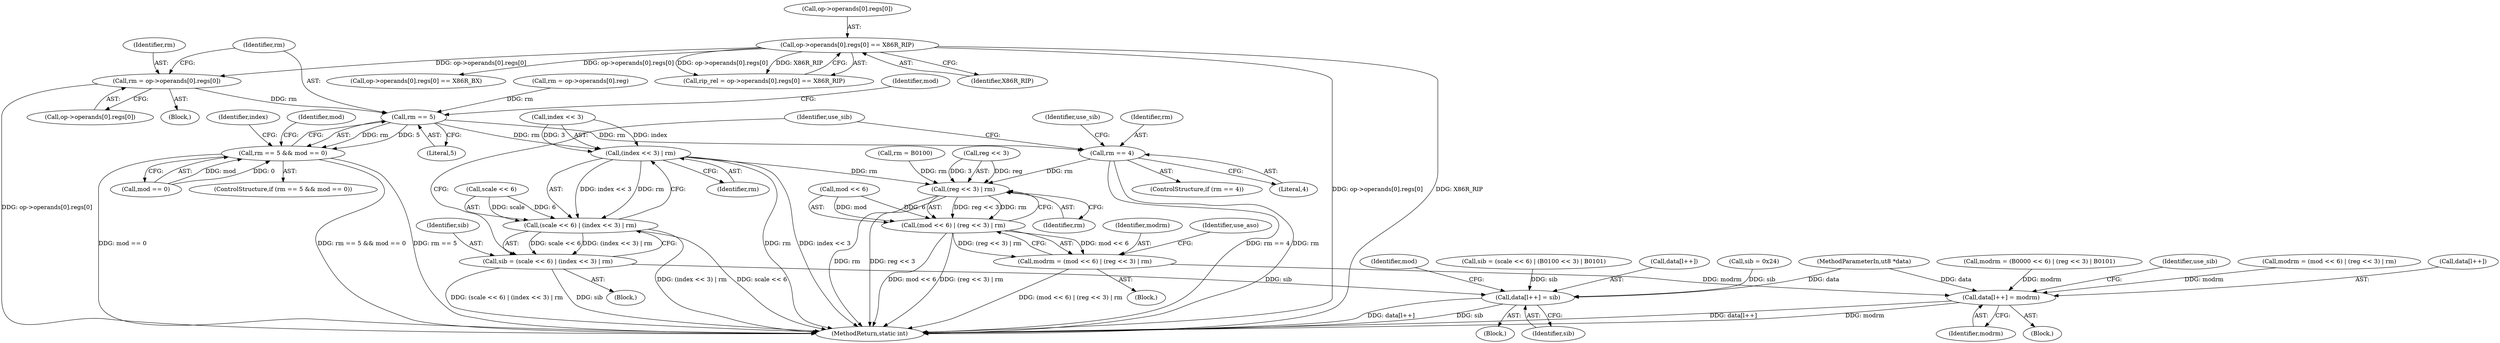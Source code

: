 digraph "0_radare2_f17bfd9f1da05f30f23a4dd05e9d2363e1406948@API" {
"1000982" [label="(Call,rm = op->operands[0].regs[0])"];
"1000629" [label="(Call,op->operands[0].regs[0] == X86R_RIP)"];
"1000995" [label="(Call,rm == 5)"];
"1000994" [label="(Call,rm == 5 && mod == 0)"];
"1001045" [label="(Call,(index << 3) | rm)"];
"1001041" [label="(Call,(scale << 6) | (index << 3) | rm)"];
"1001039" [label="(Call,sib = (scale << 6) | (index << 3) | rm)"];
"1001148" [label="(Call,data[l++] = sib)"];
"1001101" [label="(Call,(reg << 3) | rm)"];
"1001097" [label="(Call,(mod << 6) | (reg << 3) | rm)"];
"1001095" [label="(Call,modrm = (mod << 6) | (reg << 3) | rm)"];
"1001139" [label="(Call,data[l++] = modrm)"];
"1001052" [label="(Call,rm == 4)"];
"1001140" [label="(Call,data[l++])"];
"1000983" [label="(Identifier,rm)"];
"1001065" [label="(Call,rm = B0100)"];
"1003216" [label="(MethodReturn,static int)"];
"1001059" [label="(Call,sib = 0x24)"];
"1000971" [label="(Call,rm = op->operands[0].reg)"];
"1000741" [label="(Call,op->operands[0].regs[0] == X86R_BX)"];
"1001147" [label="(Block,)"];
"1000998" [label="(Call,mod == 0)"];
"1001057" [label="(Identifier,use_sib)"];
"1001003" [label="(Identifier,mod)"];
"1001007" [label="(Identifier,index)"];
"1000627" [label="(Call,rip_rel = op->operands[0].regs[0] == X86R_RIP)"];
"1001098" [label="(Call,mod << 6)"];
"1000629" [label="(Call,op->operands[0].regs[0] == X86R_RIP)"];
"1001105" [label="(Identifier,rm)"];
"1001144" [label="(Identifier,modrm)"];
"1001096" [label="(Identifier,modrm)"];
"1001071" [label="(Call,modrm = (B0000 << 6) | (reg << 3) | B0101)"];
"1000104" [label="(MethodParameterIn,ut8 *data)"];
"1001040" [label="(Identifier,sib)"];
"1001094" [label="(Block,)"];
"1001053" [label="(Identifier,rm)"];
"1001146" [label="(Identifier,use_sib)"];
"1001156" [label="(Identifier,mod)"];
"1000995" [label="(Call,rm == 5)"];
"1000949" [label="(Call,modrm = (mod << 6) | (reg << 3) | rm)"];
"1000984" [label="(Call,op->operands[0].regs[0])"];
"1001052" [label="(Call,rm == 4)"];
"1001045" [label="(Call,(index << 3) | rm)"];
"1001049" [label="(Identifier,rm)"];
"1000996" [label="(Identifier,rm)"];
"1001101" [label="(Call,(reg << 3) | rm)"];
"1001139" [label="(Call,data[l++] = modrm)"];
"1001039" [label="(Call,sib = (scale << 6) | (index << 3) | rm)"];
"1000506" [label="(Block,)"];
"1000630" [label="(Call,op->operands[0].regs[0])"];
"1001051" [label="(ControlStructure,if (rm == 4))"];
"1000999" [label="(Identifier,mod)"];
"1001097" [label="(Call,(mod << 6) | (reg << 3) | rm)"];
"1000982" [label="(Call,rm = op->operands[0].regs[0])"];
"1001041" [label="(Call,(scale << 6) | (index << 3) | rm)"];
"1000993" [label="(ControlStructure,if (rm == 5 && mod == 0))"];
"1001082" [label="(Call,sib = (scale << 6) | (B0100 << 3) | B0101)"];
"1001063" [label="(Identifier,use_sib)"];
"1000639" [label="(Identifier,X86R_RIP)"];
"1001107" [label="(Identifier,use_aso)"];
"1001054" [label="(Literal,4)"];
"1001153" [label="(Identifier,sib)"];
"1001035" [label="(Block,)"];
"1000994" [label="(Call,rm == 5 && mod == 0)"];
"1001102" [label="(Call,reg << 3)"];
"1000997" [label="(Literal,5)"];
"1001148" [label="(Call,data[l++] = sib)"];
"1001149" [label="(Call,data[l++])"];
"1001042" [label="(Call,scale << 6)"];
"1001046" [label="(Call,index << 3)"];
"1001095" [label="(Call,modrm = (mod << 6) | (reg << 3) | rm)"];
"1000981" [label="(Block,)"];
"1000982" -> "1000981"  [label="AST: "];
"1000982" -> "1000984"  [label="CFG: "];
"1000983" -> "1000982"  [label="AST: "];
"1000984" -> "1000982"  [label="AST: "];
"1000996" -> "1000982"  [label="CFG: "];
"1000982" -> "1003216"  [label="DDG: op->operands[0].regs[0]"];
"1000629" -> "1000982"  [label="DDG: op->operands[0].regs[0]"];
"1000982" -> "1000995"  [label="DDG: rm"];
"1000629" -> "1000627"  [label="AST: "];
"1000629" -> "1000639"  [label="CFG: "];
"1000630" -> "1000629"  [label="AST: "];
"1000639" -> "1000629"  [label="AST: "];
"1000627" -> "1000629"  [label="CFG: "];
"1000629" -> "1003216"  [label="DDG: op->operands[0].regs[0]"];
"1000629" -> "1003216"  [label="DDG: X86R_RIP"];
"1000629" -> "1000627"  [label="DDG: op->operands[0].regs[0]"];
"1000629" -> "1000627"  [label="DDG: X86R_RIP"];
"1000629" -> "1000741"  [label="DDG: op->operands[0].regs[0]"];
"1000995" -> "1000994"  [label="AST: "];
"1000995" -> "1000997"  [label="CFG: "];
"1000996" -> "1000995"  [label="AST: "];
"1000997" -> "1000995"  [label="AST: "];
"1000999" -> "1000995"  [label="CFG: "];
"1000994" -> "1000995"  [label="CFG: "];
"1000995" -> "1000994"  [label="DDG: rm"];
"1000995" -> "1000994"  [label="DDG: 5"];
"1000971" -> "1000995"  [label="DDG: rm"];
"1000995" -> "1001045"  [label="DDG: rm"];
"1000995" -> "1001052"  [label="DDG: rm"];
"1000994" -> "1000993"  [label="AST: "];
"1000994" -> "1000998"  [label="CFG: "];
"1000998" -> "1000994"  [label="AST: "];
"1001003" -> "1000994"  [label="CFG: "];
"1001007" -> "1000994"  [label="CFG: "];
"1000994" -> "1003216"  [label="DDG: mod == 0"];
"1000994" -> "1003216"  [label="DDG: rm == 5 && mod == 0"];
"1000994" -> "1003216"  [label="DDG: rm == 5"];
"1000998" -> "1000994"  [label="DDG: mod"];
"1000998" -> "1000994"  [label="DDG: 0"];
"1001045" -> "1001041"  [label="AST: "];
"1001045" -> "1001049"  [label="CFG: "];
"1001046" -> "1001045"  [label="AST: "];
"1001049" -> "1001045"  [label="AST: "];
"1001041" -> "1001045"  [label="CFG: "];
"1001045" -> "1003216"  [label="DDG: rm"];
"1001045" -> "1003216"  [label="DDG: index << 3"];
"1001045" -> "1001041"  [label="DDG: index << 3"];
"1001045" -> "1001041"  [label="DDG: rm"];
"1001046" -> "1001045"  [label="DDG: index"];
"1001046" -> "1001045"  [label="DDG: 3"];
"1001045" -> "1001101"  [label="DDG: rm"];
"1001041" -> "1001039"  [label="AST: "];
"1001042" -> "1001041"  [label="AST: "];
"1001039" -> "1001041"  [label="CFG: "];
"1001041" -> "1003216"  [label="DDG: (index << 3) | rm"];
"1001041" -> "1003216"  [label="DDG: scale << 6"];
"1001041" -> "1001039"  [label="DDG: scale << 6"];
"1001041" -> "1001039"  [label="DDG: (index << 3) | rm"];
"1001042" -> "1001041"  [label="DDG: scale"];
"1001042" -> "1001041"  [label="DDG: 6"];
"1001039" -> "1001035"  [label="AST: "];
"1001040" -> "1001039"  [label="AST: "];
"1001063" -> "1001039"  [label="CFG: "];
"1001039" -> "1003216"  [label="DDG: (scale << 6) | (index << 3) | rm"];
"1001039" -> "1003216"  [label="DDG: sib"];
"1001039" -> "1001148"  [label="DDG: sib"];
"1001148" -> "1001147"  [label="AST: "];
"1001148" -> "1001153"  [label="CFG: "];
"1001149" -> "1001148"  [label="AST: "];
"1001153" -> "1001148"  [label="AST: "];
"1001156" -> "1001148"  [label="CFG: "];
"1001148" -> "1003216"  [label="DDG: sib"];
"1001148" -> "1003216"  [label="DDG: data[l++]"];
"1001059" -> "1001148"  [label="DDG: sib"];
"1001082" -> "1001148"  [label="DDG: sib"];
"1000104" -> "1001148"  [label="DDG: data"];
"1001101" -> "1001097"  [label="AST: "];
"1001101" -> "1001105"  [label="CFG: "];
"1001102" -> "1001101"  [label="AST: "];
"1001105" -> "1001101"  [label="AST: "];
"1001097" -> "1001101"  [label="CFG: "];
"1001101" -> "1003216"  [label="DDG: rm"];
"1001101" -> "1003216"  [label="DDG: reg << 3"];
"1001101" -> "1001097"  [label="DDG: reg << 3"];
"1001101" -> "1001097"  [label="DDG: rm"];
"1001102" -> "1001101"  [label="DDG: reg"];
"1001102" -> "1001101"  [label="DDG: 3"];
"1001065" -> "1001101"  [label="DDG: rm"];
"1001052" -> "1001101"  [label="DDG: rm"];
"1001097" -> "1001095"  [label="AST: "];
"1001098" -> "1001097"  [label="AST: "];
"1001095" -> "1001097"  [label="CFG: "];
"1001097" -> "1003216"  [label="DDG: mod << 6"];
"1001097" -> "1003216"  [label="DDG: (reg << 3) | rm"];
"1001097" -> "1001095"  [label="DDG: mod << 6"];
"1001097" -> "1001095"  [label="DDG: (reg << 3) | rm"];
"1001098" -> "1001097"  [label="DDG: mod"];
"1001098" -> "1001097"  [label="DDG: 6"];
"1001095" -> "1001094"  [label="AST: "];
"1001096" -> "1001095"  [label="AST: "];
"1001107" -> "1001095"  [label="CFG: "];
"1001095" -> "1003216"  [label="DDG: (mod << 6) | (reg << 3) | rm"];
"1001095" -> "1001139"  [label="DDG: modrm"];
"1001139" -> "1000506"  [label="AST: "];
"1001139" -> "1001144"  [label="CFG: "];
"1001140" -> "1001139"  [label="AST: "];
"1001144" -> "1001139"  [label="AST: "];
"1001146" -> "1001139"  [label="CFG: "];
"1001139" -> "1003216"  [label="DDG: data[l++]"];
"1001139" -> "1003216"  [label="DDG: modrm"];
"1000949" -> "1001139"  [label="DDG: modrm"];
"1001071" -> "1001139"  [label="DDG: modrm"];
"1000104" -> "1001139"  [label="DDG: data"];
"1001052" -> "1001051"  [label="AST: "];
"1001052" -> "1001054"  [label="CFG: "];
"1001053" -> "1001052"  [label="AST: "];
"1001054" -> "1001052"  [label="AST: "];
"1001057" -> "1001052"  [label="CFG: "];
"1001063" -> "1001052"  [label="CFG: "];
"1001052" -> "1003216"  [label="DDG: rm == 4"];
"1001052" -> "1003216"  [label="DDG: rm"];
}
